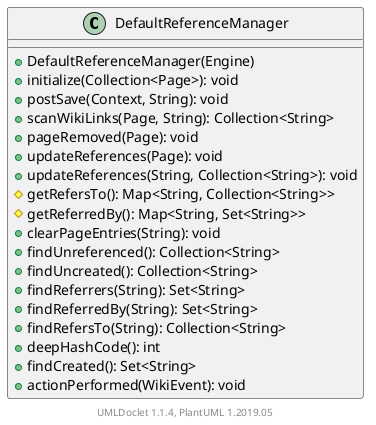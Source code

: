 @startuml

    class DefaultReferenceManager [[DefaultReferenceManager.html]] {
        +DefaultReferenceManager(Engine)
        +initialize(Collection<Page>): void
        +postSave(Context, String): void
        +scanWikiLinks(Page, String): Collection<String>
        +pageRemoved(Page): void
        +updateReferences(Page): void
        +updateReferences(String, Collection<String>): void
        #getRefersTo(): Map<String, Collection<String>>
        #getReferredBy(): Map<String, Set<String>>
        +clearPageEntries(String): void
        +findUnreferenced(): Collection<String>
        +findUncreated(): Collection<String>
        +findReferrers(String): Set<String>
        +findReferredBy(String): Set<String>
        +findRefersTo(String): Collection<String>
        +deepHashCode(): int
        +findCreated(): Set<String>
        +actionPerformed(WikiEvent): void
    }


    center footer UMLDoclet 1.1.4, PlantUML 1.2019.05
@enduml
